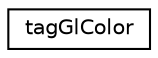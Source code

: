 digraph "Graphical Class Hierarchy"
{
 // LATEX_PDF_SIZE
  edge [fontname="Helvetica",fontsize="10",labelfontname="Helvetica",labelfontsize="10"];
  node [fontname="Helvetica",fontsize="10",shape=record];
  rankdir="LR";
  Node0 [label="tagGlColor",height=0.2,width=0.4,color="black", fillcolor="white", style="filled",URL="$structtag_gl_color.html",tooltip=" "];
}
